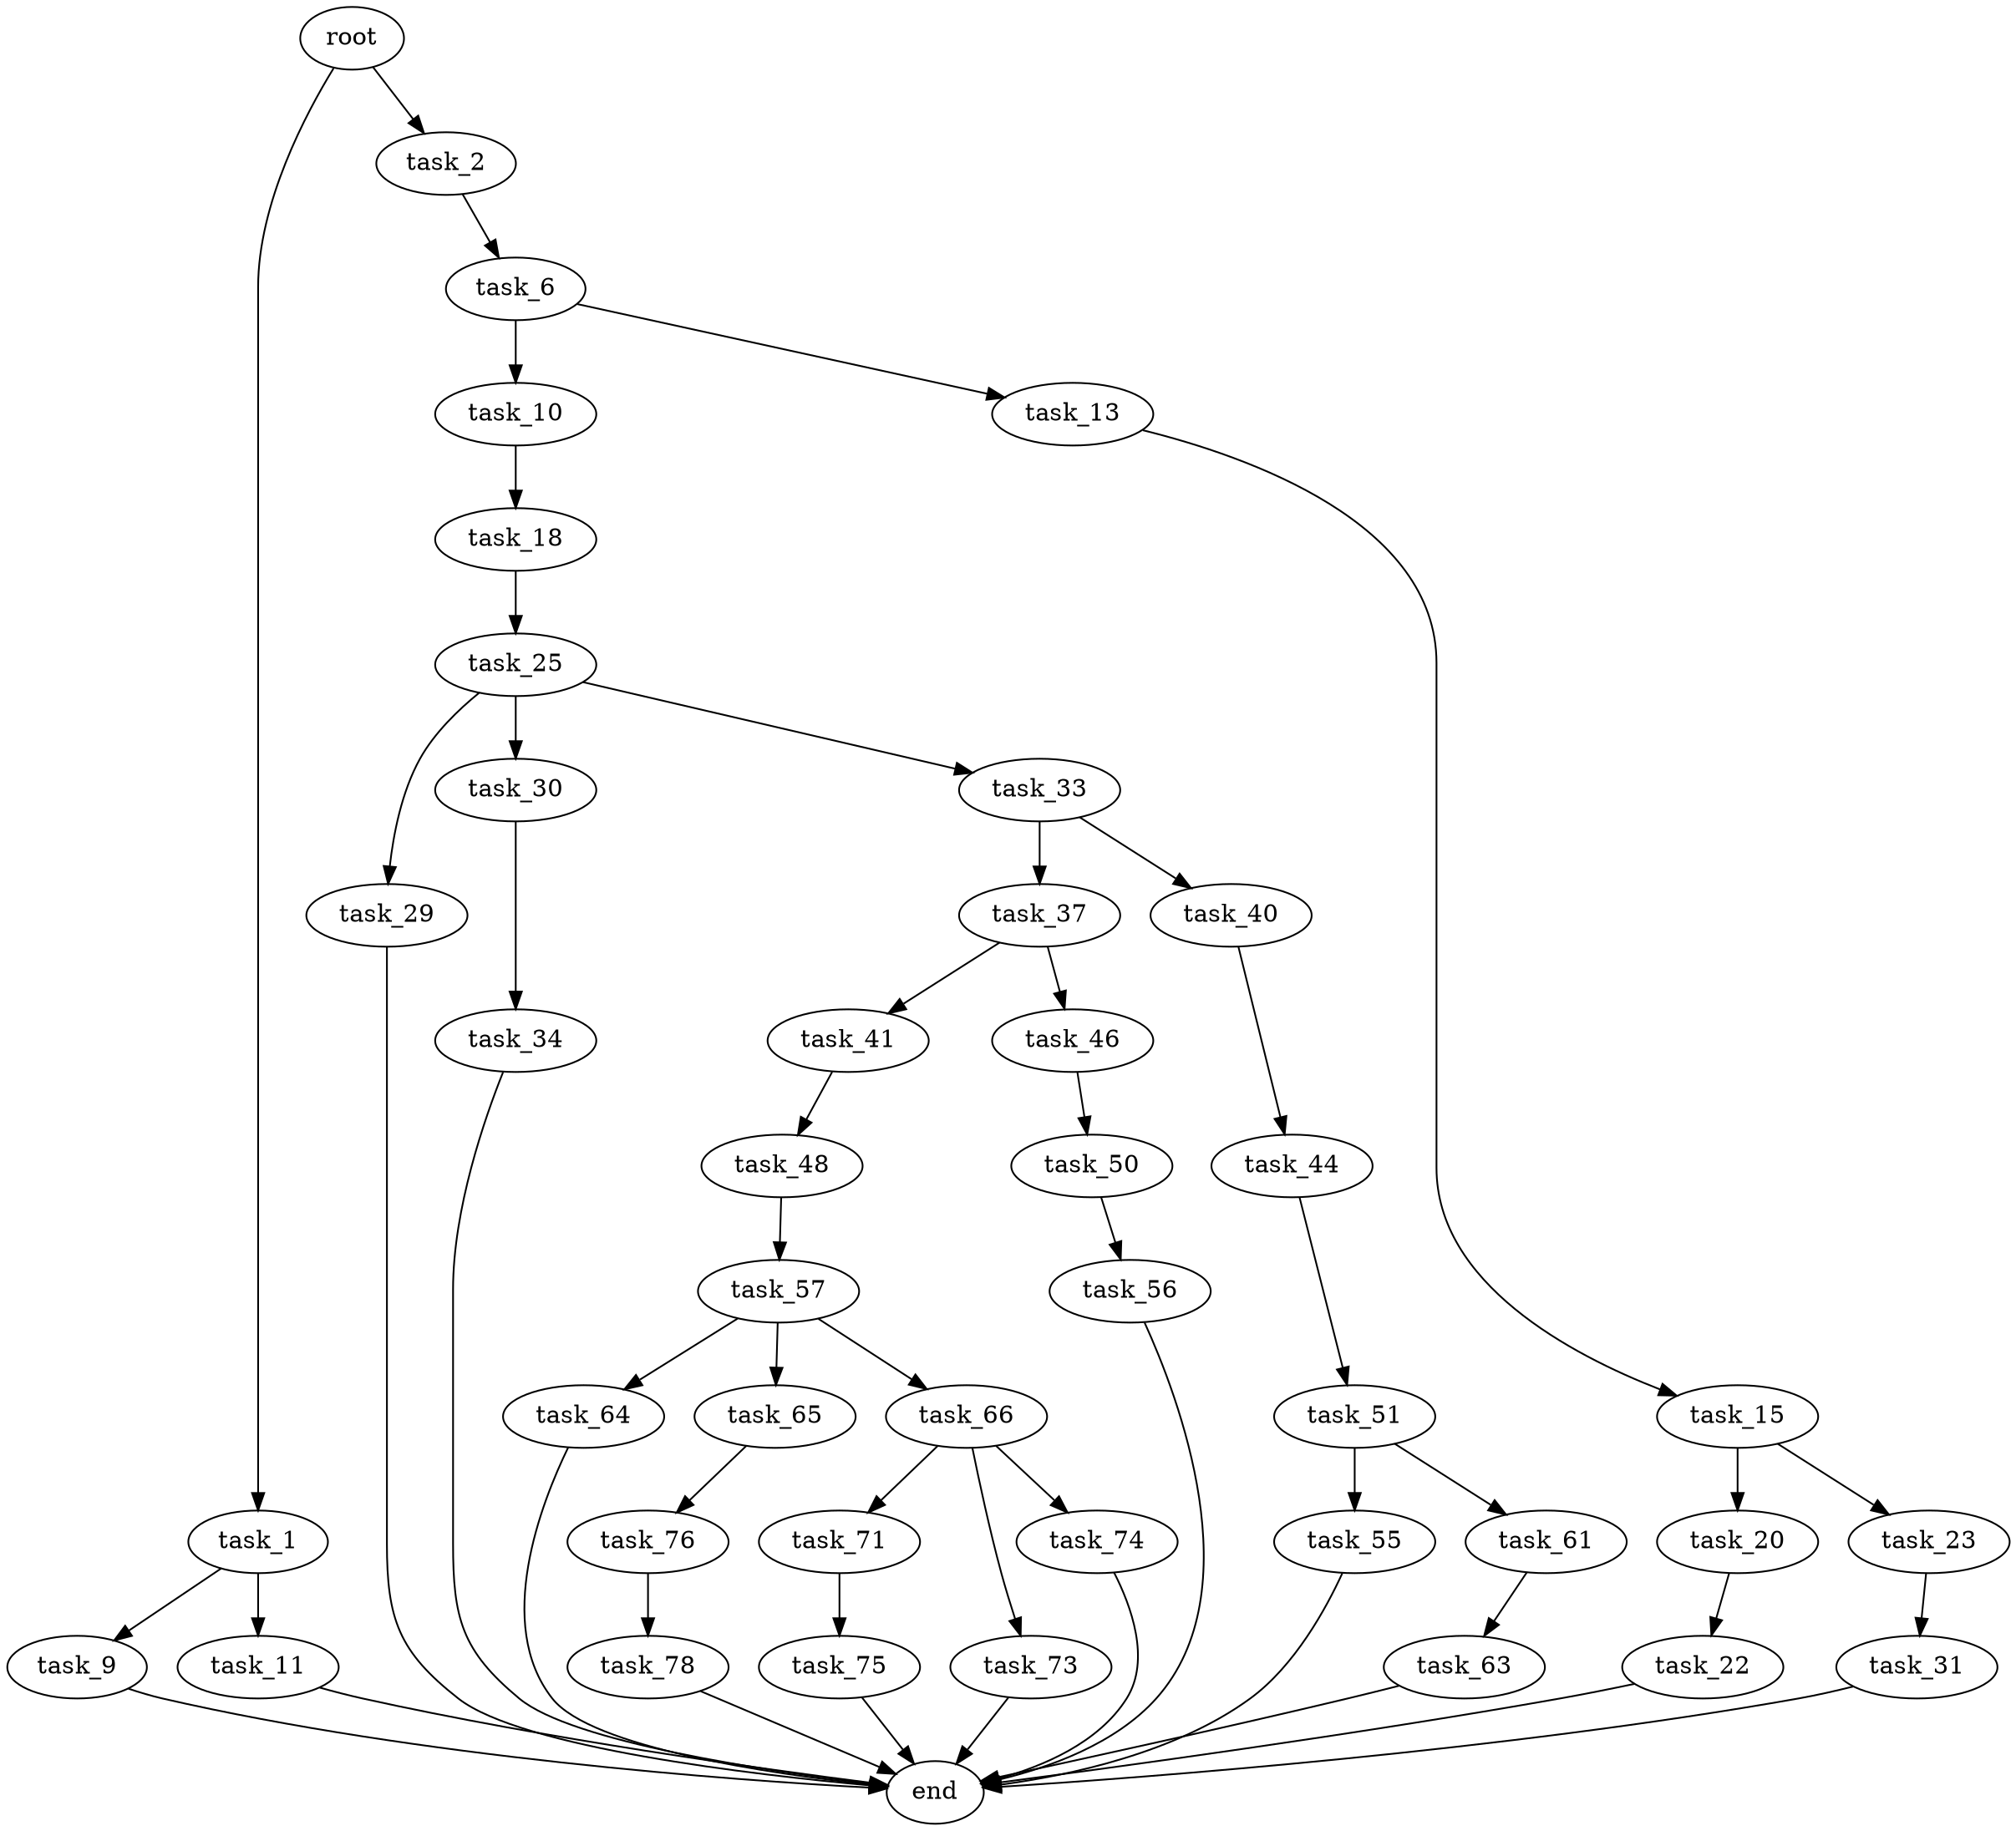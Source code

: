 digraph G {
  root [size="0.000000"];
  task_1 [size="8589934592.000000"];
  task_2 [size="90375387048.000000"];
  task_6 [size="782757789696.000000"];
  task_9 [size="782757789696.000000"];
  task_10 [size="1304919880.000000"];
  task_11 [size="68719476736.000000"];
  task_13 [size="349571545695.000000"];
  task_15 [size="134217728000.000000"];
  task_18 [size="14089132867.000000"];
  task_20 [size="20006704056.000000"];
  task_22 [size="210251962837.000000"];
  task_23 [size="11380262808.000000"];
  task_25 [size="782757789696.000000"];
  task_29 [size="9923012079.000000"];
  task_30 [size="1797780021.000000"];
  task_31 [size="231928233984.000000"];
  task_33 [size="134217728000.000000"];
  task_34 [size="310594480544.000000"];
  task_37 [size="9892893465.000000"];
  task_40 [size="141357770118.000000"];
  task_41 [size="18225914721.000000"];
  task_44 [size="756560736.000000"];
  task_46 [size="380457987969.000000"];
  task_48 [size="188310576777.000000"];
  task_50 [size="40842610562.000000"];
  task_51 [size="782757789696.000000"];
  task_55 [size="368293445632.000000"];
  task_56 [size="146412450488.000000"];
  task_57 [size="134217728000.000000"];
  task_61 [size="1073741824000.000000"];
  task_63 [size="1136365437995.000000"];
  task_64 [size="549755813888.000000"];
  task_65 [size="15573739616.000000"];
  task_66 [size="68719476736.000000"];
  task_71 [size="14902635919.000000"];
  task_73 [size="211424618856.000000"];
  task_74 [size="14358005285.000000"];
  task_75 [size="3833138815.000000"];
  task_76 [size="549755813888.000000"];
  task_78 [size="28991029248.000000"];
  end [size="0.000000"];

  root -> task_1 [size="1.000000"];
  root -> task_2 [size="1.000000"];
  task_1 -> task_9 [size="33554432.000000"];
  task_1 -> task_11 [size="33554432.000000"];
  task_2 -> task_6 [size="75497472.000000"];
  task_6 -> task_10 [size="679477248.000000"];
  task_6 -> task_13 [size="679477248.000000"];
  task_9 -> end [size="1.000000"];
  task_10 -> task_18 [size="134217728.000000"];
  task_11 -> end [size="1.000000"];
  task_13 -> task_15 [size="411041792.000000"];
  task_15 -> task_20 [size="209715200.000000"];
  task_15 -> task_23 [size="209715200.000000"];
  task_18 -> task_25 [size="679477248.000000"];
  task_20 -> task_22 [size="411041792.000000"];
  task_22 -> end [size="1.000000"];
  task_23 -> task_31 [size="209715200.000000"];
  task_25 -> task_29 [size="679477248.000000"];
  task_25 -> task_30 [size="679477248.000000"];
  task_25 -> task_33 [size="679477248.000000"];
  task_29 -> end [size="1.000000"];
  task_30 -> task_34 [size="75497472.000000"];
  task_31 -> end [size="1.000000"];
  task_33 -> task_37 [size="209715200.000000"];
  task_33 -> task_40 [size="209715200.000000"];
  task_34 -> end [size="1.000000"];
  task_37 -> task_41 [size="301989888.000000"];
  task_37 -> task_46 [size="301989888.000000"];
  task_40 -> task_44 [size="209715200.000000"];
  task_41 -> task_48 [size="838860800.000000"];
  task_44 -> task_51 [size="33554432.000000"];
  task_46 -> task_50 [size="536870912.000000"];
  task_48 -> task_57 [size="679477248.000000"];
  task_50 -> task_56 [size="838860800.000000"];
  task_51 -> task_55 [size="679477248.000000"];
  task_51 -> task_61 [size="679477248.000000"];
  task_55 -> end [size="1.000000"];
  task_56 -> end [size="1.000000"];
  task_57 -> task_64 [size="209715200.000000"];
  task_57 -> task_65 [size="209715200.000000"];
  task_57 -> task_66 [size="209715200.000000"];
  task_61 -> task_63 [size="838860800.000000"];
  task_63 -> end [size="1.000000"];
  task_64 -> end [size="1.000000"];
  task_65 -> task_76 [size="838860800.000000"];
  task_66 -> task_71 [size="134217728.000000"];
  task_66 -> task_73 [size="134217728.000000"];
  task_66 -> task_74 [size="134217728.000000"];
  task_71 -> task_75 [size="411041792.000000"];
  task_73 -> end [size="1.000000"];
  task_74 -> end [size="1.000000"];
  task_75 -> end [size="1.000000"];
  task_76 -> task_78 [size="536870912.000000"];
  task_78 -> end [size="1.000000"];
}
